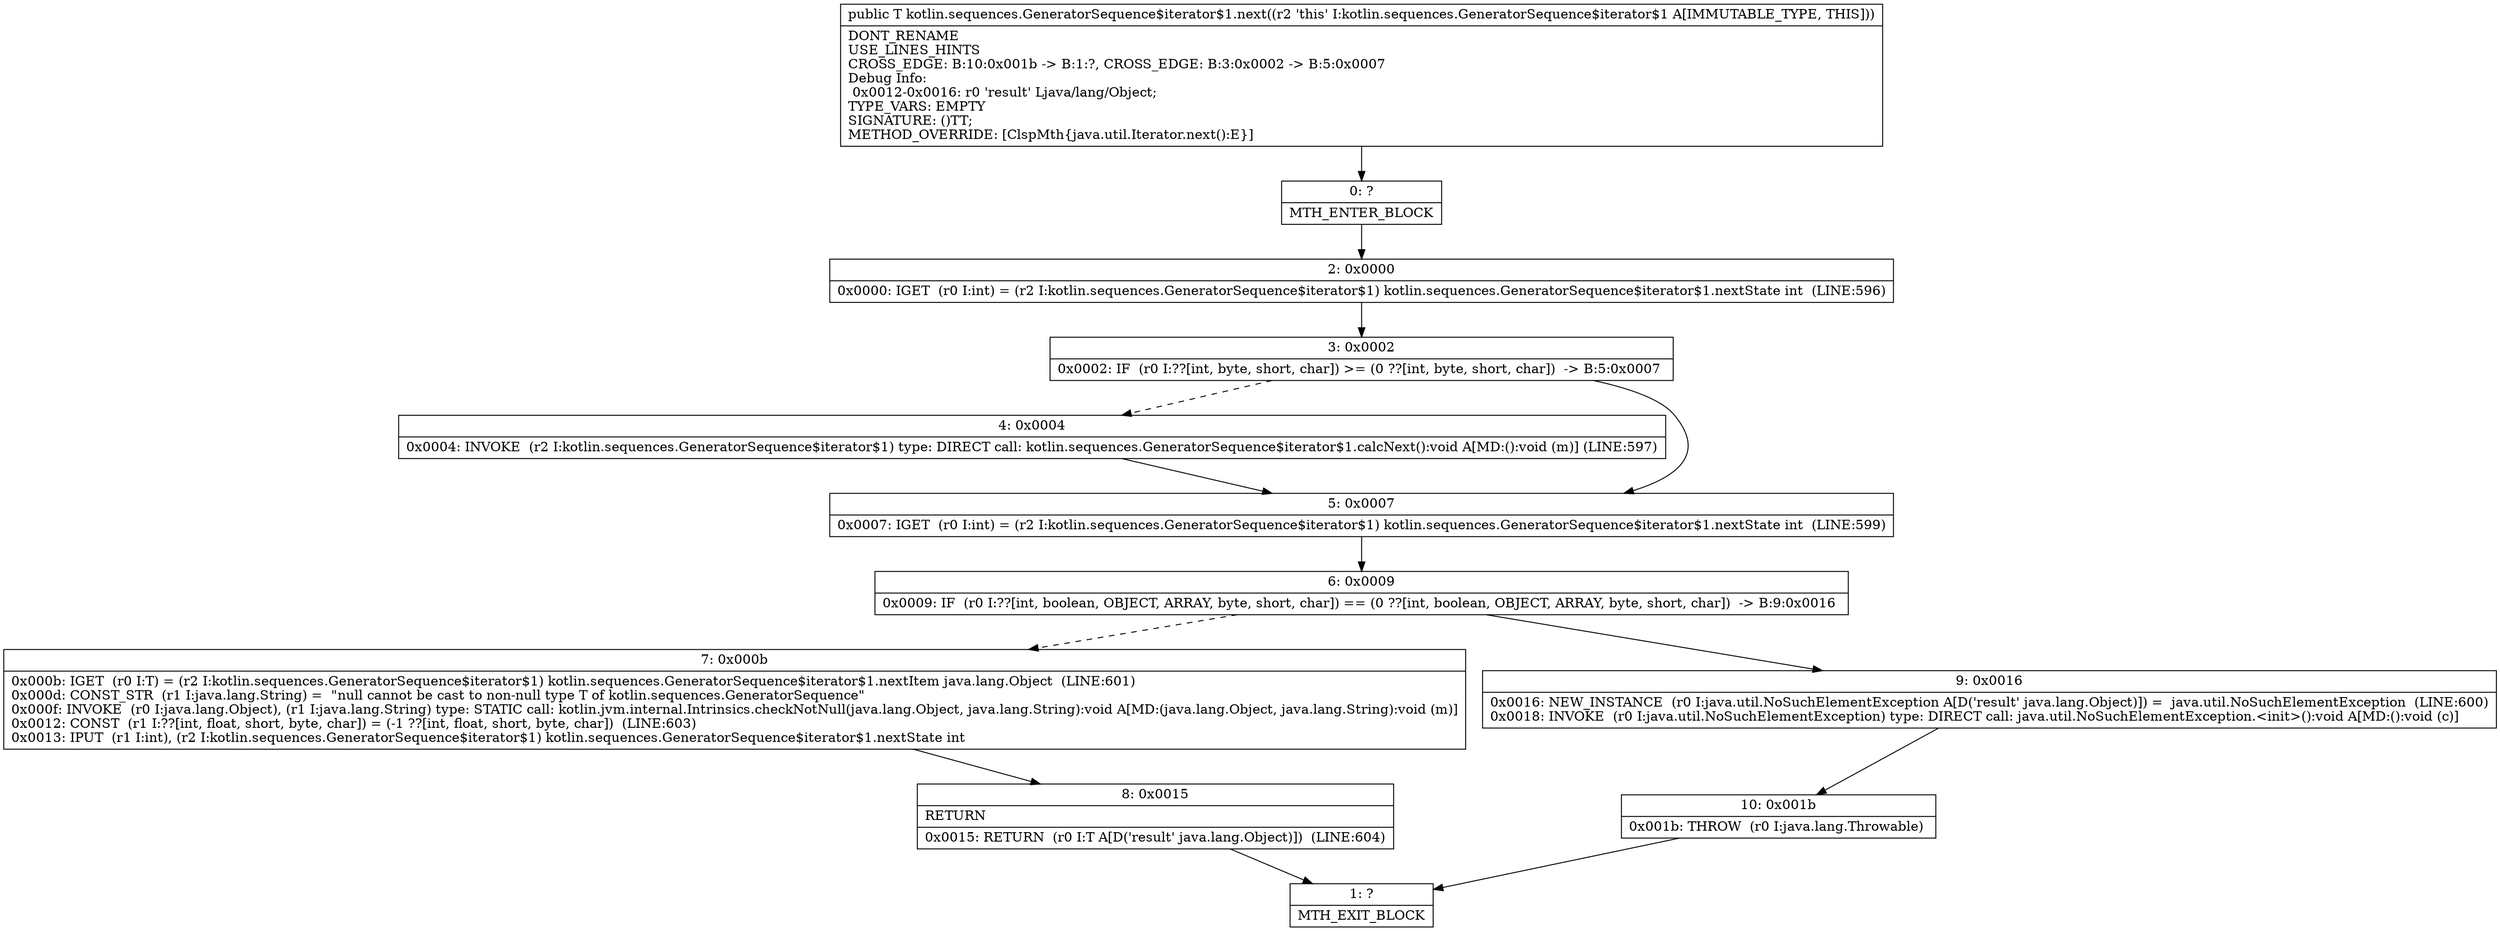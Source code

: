 digraph "CFG forkotlin.sequences.GeneratorSequence$iterator$1.next()Ljava\/lang\/Object;" {
Node_0 [shape=record,label="{0\:\ ?|MTH_ENTER_BLOCK\l}"];
Node_2 [shape=record,label="{2\:\ 0x0000|0x0000: IGET  (r0 I:int) = (r2 I:kotlin.sequences.GeneratorSequence$iterator$1) kotlin.sequences.GeneratorSequence$iterator$1.nextState int  (LINE:596)\l}"];
Node_3 [shape=record,label="{3\:\ 0x0002|0x0002: IF  (r0 I:??[int, byte, short, char]) \>= (0 ??[int, byte, short, char])  \-\> B:5:0x0007 \l}"];
Node_4 [shape=record,label="{4\:\ 0x0004|0x0004: INVOKE  (r2 I:kotlin.sequences.GeneratorSequence$iterator$1) type: DIRECT call: kotlin.sequences.GeneratorSequence$iterator$1.calcNext():void A[MD:():void (m)] (LINE:597)\l}"];
Node_5 [shape=record,label="{5\:\ 0x0007|0x0007: IGET  (r0 I:int) = (r2 I:kotlin.sequences.GeneratorSequence$iterator$1) kotlin.sequences.GeneratorSequence$iterator$1.nextState int  (LINE:599)\l}"];
Node_6 [shape=record,label="{6\:\ 0x0009|0x0009: IF  (r0 I:??[int, boolean, OBJECT, ARRAY, byte, short, char]) == (0 ??[int, boolean, OBJECT, ARRAY, byte, short, char])  \-\> B:9:0x0016 \l}"];
Node_7 [shape=record,label="{7\:\ 0x000b|0x000b: IGET  (r0 I:T) = (r2 I:kotlin.sequences.GeneratorSequence$iterator$1) kotlin.sequences.GeneratorSequence$iterator$1.nextItem java.lang.Object  (LINE:601)\l0x000d: CONST_STR  (r1 I:java.lang.String) =  \"null cannot be cast to non\-null type T of kotlin.sequences.GeneratorSequence\" \l0x000f: INVOKE  (r0 I:java.lang.Object), (r1 I:java.lang.String) type: STATIC call: kotlin.jvm.internal.Intrinsics.checkNotNull(java.lang.Object, java.lang.String):void A[MD:(java.lang.Object, java.lang.String):void (m)]\l0x0012: CONST  (r1 I:??[int, float, short, byte, char]) = (\-1 ??[int, float, short, byte, char])  (LINE:603)\l0x0013: IPUT  (r1 I:int), (r2 I:kotlin.sequences.GeneratorSequence$iterator$1) kotlin.sequences.GeneratorSequence$iterator$1.nextState int \l}"];
Node_8 [shape=record,label="{8\:\ 0x0015|RETURN\l|0x0015: RETURN  (r0 I:T A[D('result' java.lang.Object)])  (LINE:604)\l}"];
Node_1 [shape=record,label="{1\:\ ?|MTH_EXIT_BLOCK\l}"];
Node_9 [shape=record,label="{9\:\ 0x0016|0x0016: NEW_INSTANCE  (r0 I:java.util.NoSuchElementException A[D('result' java.lang.Object)]) =  java.util.NoSuchElementException  (LINE:600)\l0x0018: INVOKE  (r0 I:java.util.NoSuchElementException) type: DIRECT call: java.util.NoSuchElementException.\<init\>():void A[MD:():void (c)]\l}"];
Node_10 [shape=record,label="{10\:\ 0x001b|0x001b: THROW  (r0 I:java.lang.Throwable) \l}"];
MethodNode[shape=record,label="{public T kotlin.sequences.GeneratorSequence$iterator$1.next((r2 'this' I:kotlin.sequences.GeneratorSequence$iterator$1 A[IMMUTABLE_TYPE, THIS]))  | DONT_RENAME\lUSE_LINES_HINTS\lCROSS_EDGE: B:10:0x001b \-\> B:1:?, CROSS_EDGE: B:3:0x0002 \-\> B:5:0x0007\lDebug Info:\l  0x0012\-0x0016: r0 'result' Ljava\/lang\/Object;\lTYPE_VARS: EMPTY\lSIGNATURE: ()TT;\lMETHOD_OVERRIDE: [ClspMth\{java.util.Iterator.next():E\}]\l}"];
MethodNode -> Node_0;Node_0 -> Node_2;
Node_2 -> Node_3;
Node_3 -> Node_4[style=dashed];
Node_3 -> Node_5;
Node_4 -> Node_5;
Node_5 -> Node_6;
Node_6 -> Node_7[style=dashed];
Node_6 -> Node_9;
Node_7 -> Node_8;
Node_8 -> Node_1;
Node_9 -> Node_10;
Node_10 -> Node_1;
}

